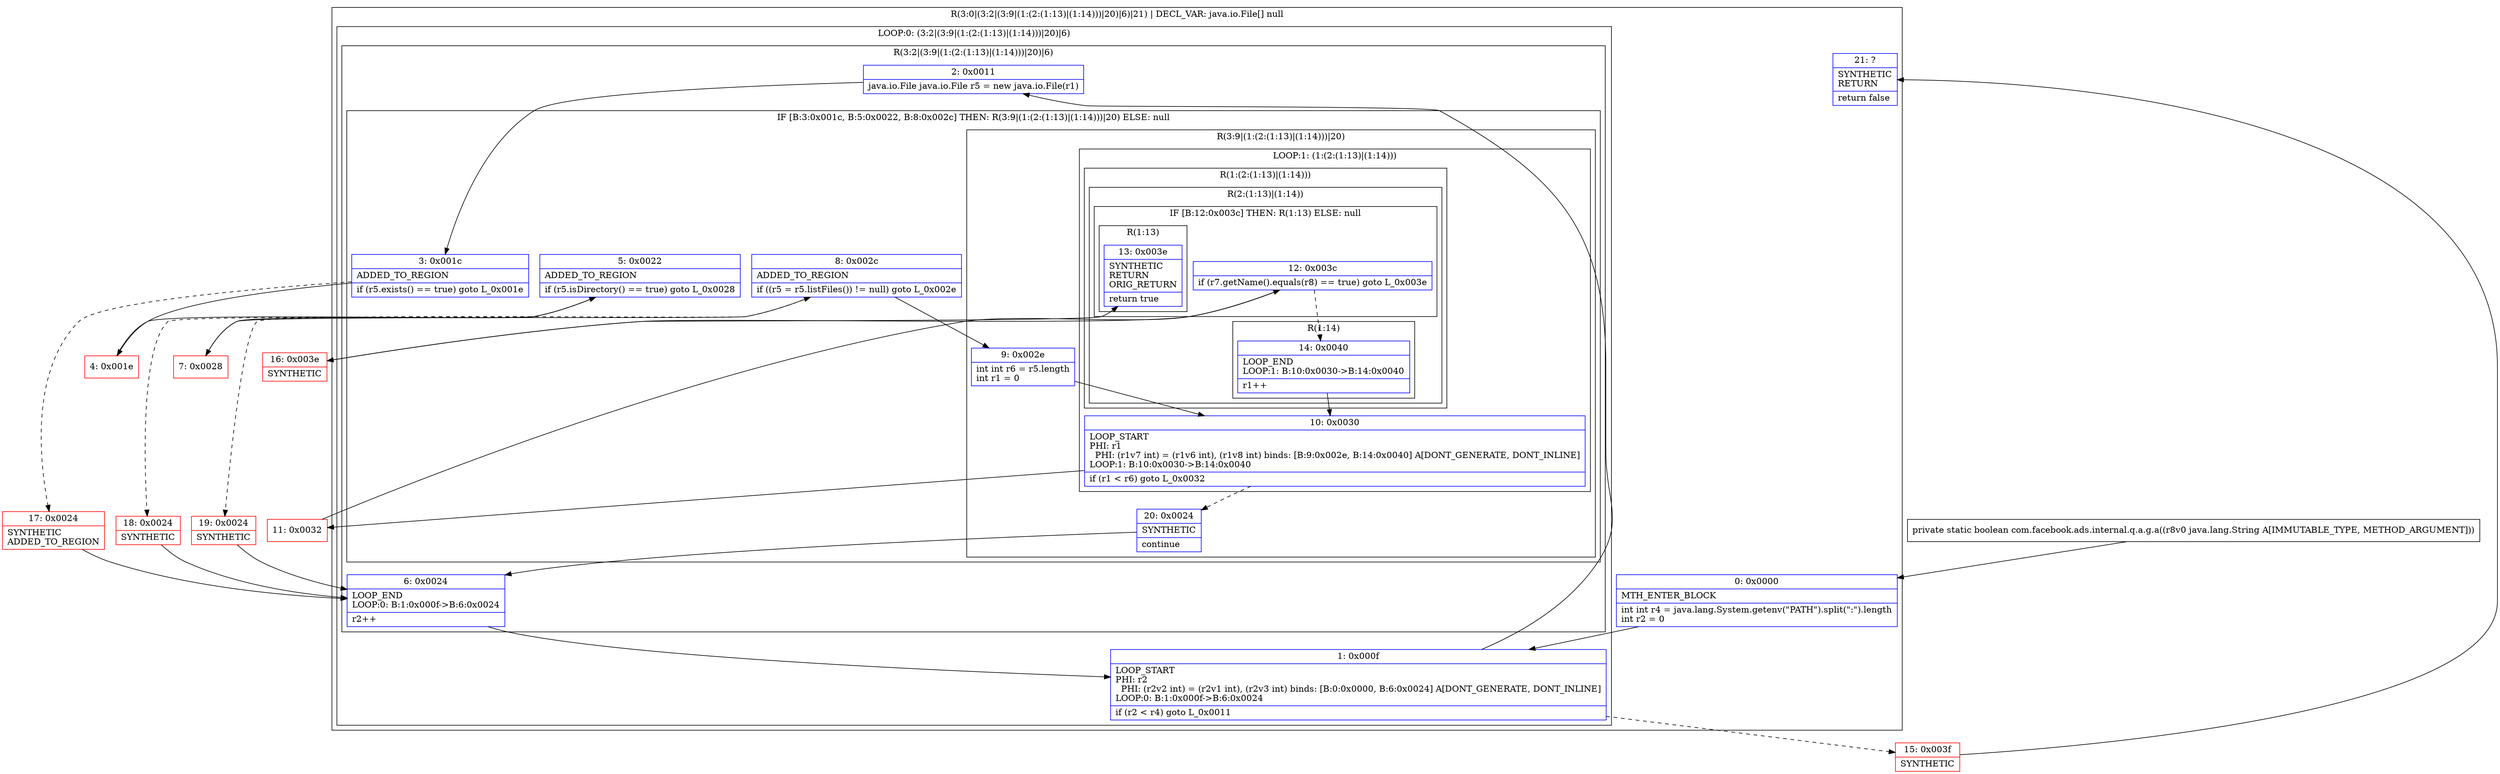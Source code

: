 digraph "CFG forcom.facebook.ads.internal.q.a.g.a(Ljava\/lang\/String;)Z" {
subgraph cluster_Region_1920208717 {
label = "R(3:0|(3:2|(3:9|(1:(2:(1:13)|(1:14)))|20)|6)|21) | DECL_VAR: java.io.File[] null\l";
node [shape=record,color=blue];
Node_0 [shape=record,label="{0\:\ 0x0000|MTH_ENTER_BLOCK\l|int int r4 = java.lang.System.getenv(\"PATH\").split(\":\").length\lint r2 = 0\l}"];
subgraph cluster_LoopRegion_1935652849 {
label = "LOOP:0: (3:2|(3:9|(1:(2:(1:13)|(1:14)))|20)|6)";
node [shape=record,color=blue];
Node_1 [shape=record,label="{1\:\ 0x000f|LOOP_START\lPHI: r2 \l  PHI: (r2v2 int) = (r2v1 int), (r2v3 int) binds: [B:0:0x0000, B:6:0x0024] A[DONT_GENERATE, DONT_INLINE]\lLOOP:0: B:1:0x000f\-\>B:6:0x0024\l|if (r2 \< r4) goto L_0x0011\l}"];
subgraph cluster_Region_1045531459 {
label = "R(3:2|(3:9|(1:(2:(1:13)|(1:14)))|20)|6)";
node [shape=record,color=blue];
Node_2 [shape=record,label="{2\:\ 0x0011|java.io.File java.io.File r5 = new java.io.File(r1)\l}"];
subgraph cluster_IfRegion_2126000751 {
label = "IF [B:3:0x001c, B:5:0x0022, B:8:0x002c] THEN: R(3:9|(1:(2:(1:13)|(1:14)))|20) ELSE: null";
node [shape=record,color=blue];
Node_3 [shape=record,label="{3\:\ 0x001c|ADDED_TO_REGION\l|if (r5.exists() == true) goto L_0x001e\l}"];
Node_5 [shape=record,label="{5\:\ 0x0022|ADDED_TO_REGION\l|if (r5.isDirectory() == true) goto L_0x0028\l}"];
Node_8 [shape=record,label="{8\:\ 0x002c|ADDED_TO_REGION\l|if ((r5 = r5.listFiles()) != null) goto L_0x002e\l}"];
subgraph cluster_Region_1518584224 {
label = "R(3:9|(1:(2:(1:13)|(1:14)))|20)";
node [shape=record,color=blue];
Node_9 [shape=record,label="{9\:\ 0x002e|int int r6 = r5.length\lint r1 = 0\l}"];
subgraph cluster_LoopRegion_2014353541 {
label = "LOOP:1: (1:(2:(1:13)|(1:14)))";
node [shape=record,color=blue];
Node_10 [shape=record,label="{10\:\ 0x0030|LOOP_START\lPHI: r1 \l  PHI: (r1v7 int) = (r1v6 int), (r1v8 int) binds: [B:9:0x002e, B:14:0x0040] A[DONT_GENERATE, DONT_INLINE]\lLOOP:1: B:10:0x0030\-\>B:14:0x0040\l|if (r1 \< r6) goto L_0x0032\l}"];
subgraph cluster_Region_1914357809 {
label = "R(1:(2:(1:13)|(1:14)))";
node [shape=record,color=blue];
subgraph cluster_Region_855648195 {
label = "R(2:(1:13)|(1:14))";
node [shape=record,color=blue];
subgraph cluster_IfRegion_1039068781 {
label = "IF [B:12:0x003c] THEN: R(1:13) ELSE: null";
node [shape=record,color=blue];
Node_12 [shape=record,label="{12\:\ 0x003c|if (r7.getName().equals(r8) == true) goto L_0x003e\l}"];
subgraph cluster_Region_1095146981 {
label = "R(1:13)";
node [shape=record,color=blue];
Node_13 [shape=record,label="{13\:\ 0x003e|SYNTHETIC\lRETURN\lORIG_RETURN\l|return true\l}"];
}
}
subgraph cluster_Region_140489690 {
label = "R(1:14)";
node [shape=record,color=blue];
Node_14 [shape=record,label="{14\:\ 0x0040|LOOP_END\lLOOP:1: B:10:0x0030\-\>B:14:0x0040\l|r1++\l}"];
}
}
}
}
Node_20 [shape=record,label="{20\:\ 0x0024|SYNTHETIC\l|continue\l}"];
}
}
Node_6 [shape=record,label="{6\:\ 0x0024|LOOP_END\lLOOP:0: B:1:0x000f\-\>B:6:0x0024\l|r2++\l}"];
}
}
Node_21 [shape=record,label="{21\:\ ?|SYNTHETIC\lRETURN\l|return false\l}"];
}
Node_4 [shape=record,color=red,label="{4\:\ 0x001e}"];
Node_7 [shape=record,color=red,label="{7\:\ 0x0028}"];
Node_11 [shape=record,color=red,label="{11\:\ 0x0032}"];
Node_15 [shape=record,color=red,label="{15\:\ 0x003f|SYNTHETIC\l}"];
Node_16 [shape=record,color=red,label="{16\:\ 0x003e|SYNTHETIC\l}"];
Node_17 [shape=record,color=red,label="{17\:\ 0x0024|SYNTHETIC\lADDED_TO_REGION\l}"];
Node_18 [shape=record,color=red,label="{18\:\ 0x0024|SYNTHETIC\l}"];
Node_19 [shape=record,color=red,label="{19\:\ 0x0024|SYNTHETIC\l}"];
MethodNode[shape=record,label="{private static boolean com.facebook.ads.internal.q.a.g.a((r8v0 java.lang.String A[IMMUTABLE_TYPE, METHOD_ARGUMENT])) }"];
MethodNode -> Node_0;
Node_0 -> Node_1;
Node_1 -> Node_2;
Node_1 -> Node_15[style=dashed];
Node_2 -> Node_3;
Node_3 -> Node_4;
Node_3 -> Node_17[style=dashed];
Node_5 -> Node_7;
Node_5 -> Node_18[style=dashed];
Node_8 -> Node_9;
Node_8 -> Node_19[style=dashed];
Node_9 -> Node_10;
Node_10 -> Node_11;
Node_10 -> Node_20[style=dashed];
Node_12 -> Node_14[style=dashed];
Node_12 -> Node_16;
Node_14 -> Node_10;
Node_20 -> Node_6;
Node_6 -> Node_1;
Node_4 -> Node_5;
Node_7 -> Node_8;
Node_11 -> Node_12;
Node_15 -> Node_21;
Node_16 -> Node_13;
Node_17 -> Node_6;
Node_18 -> Node_6;
Node_19 -> Node_6;
}


